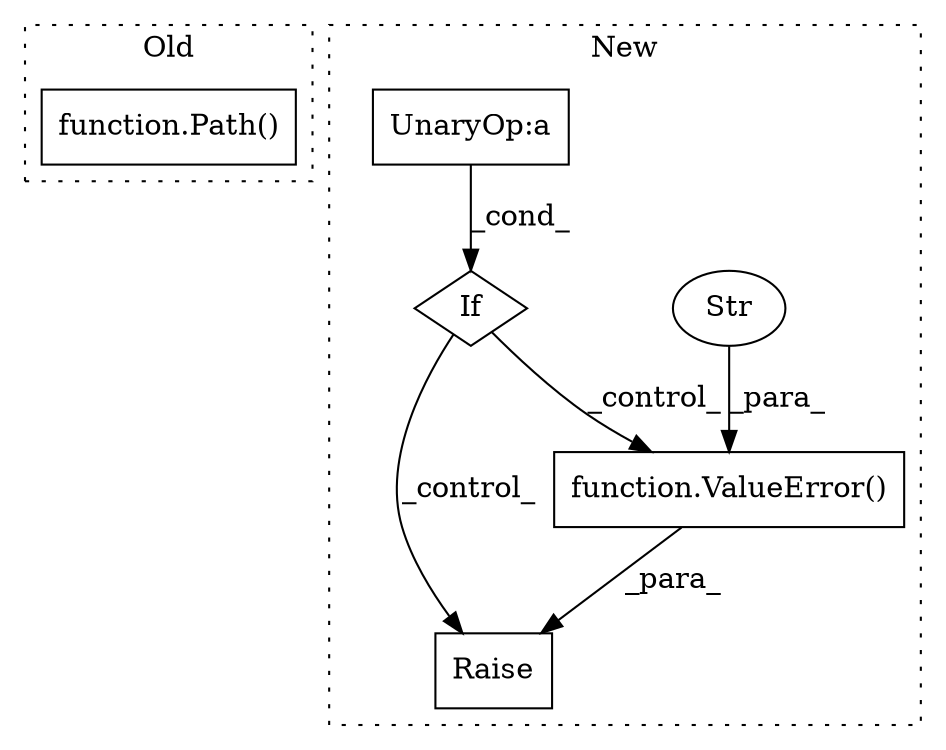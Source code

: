 digraph G {
subgraph cluster0 {
1 [label="function.Path()" a="75" s="1657,1680" l="5,1" shape="box"];
label = "Old";
style="dotted";
}
subgraph cluster1 {
2 [label="function.ValueError()" a="75" s="1742,1855" l="28,14" shape="box"];
3 [label="If" a="96" s="1682" l="3" shape="diamond"];
4 [label="Str" a="66" s="1770" l="85" shape="ellipse"];
5 [label="Raise" a="91" s="1736" l="6" shape="box"];
6 [label="UnaryOp:a" a="61" s="1685" l="37" shape="box"];
label = "New";
style="dotted";
}
2 -> 5 [label="_para_"];
3 -> 5 [label="_control_"];
3 -> 2 [label="_control_"];
4 -> 2 [label="_para_"];
6 -> 3 [label="_cond_"];
}